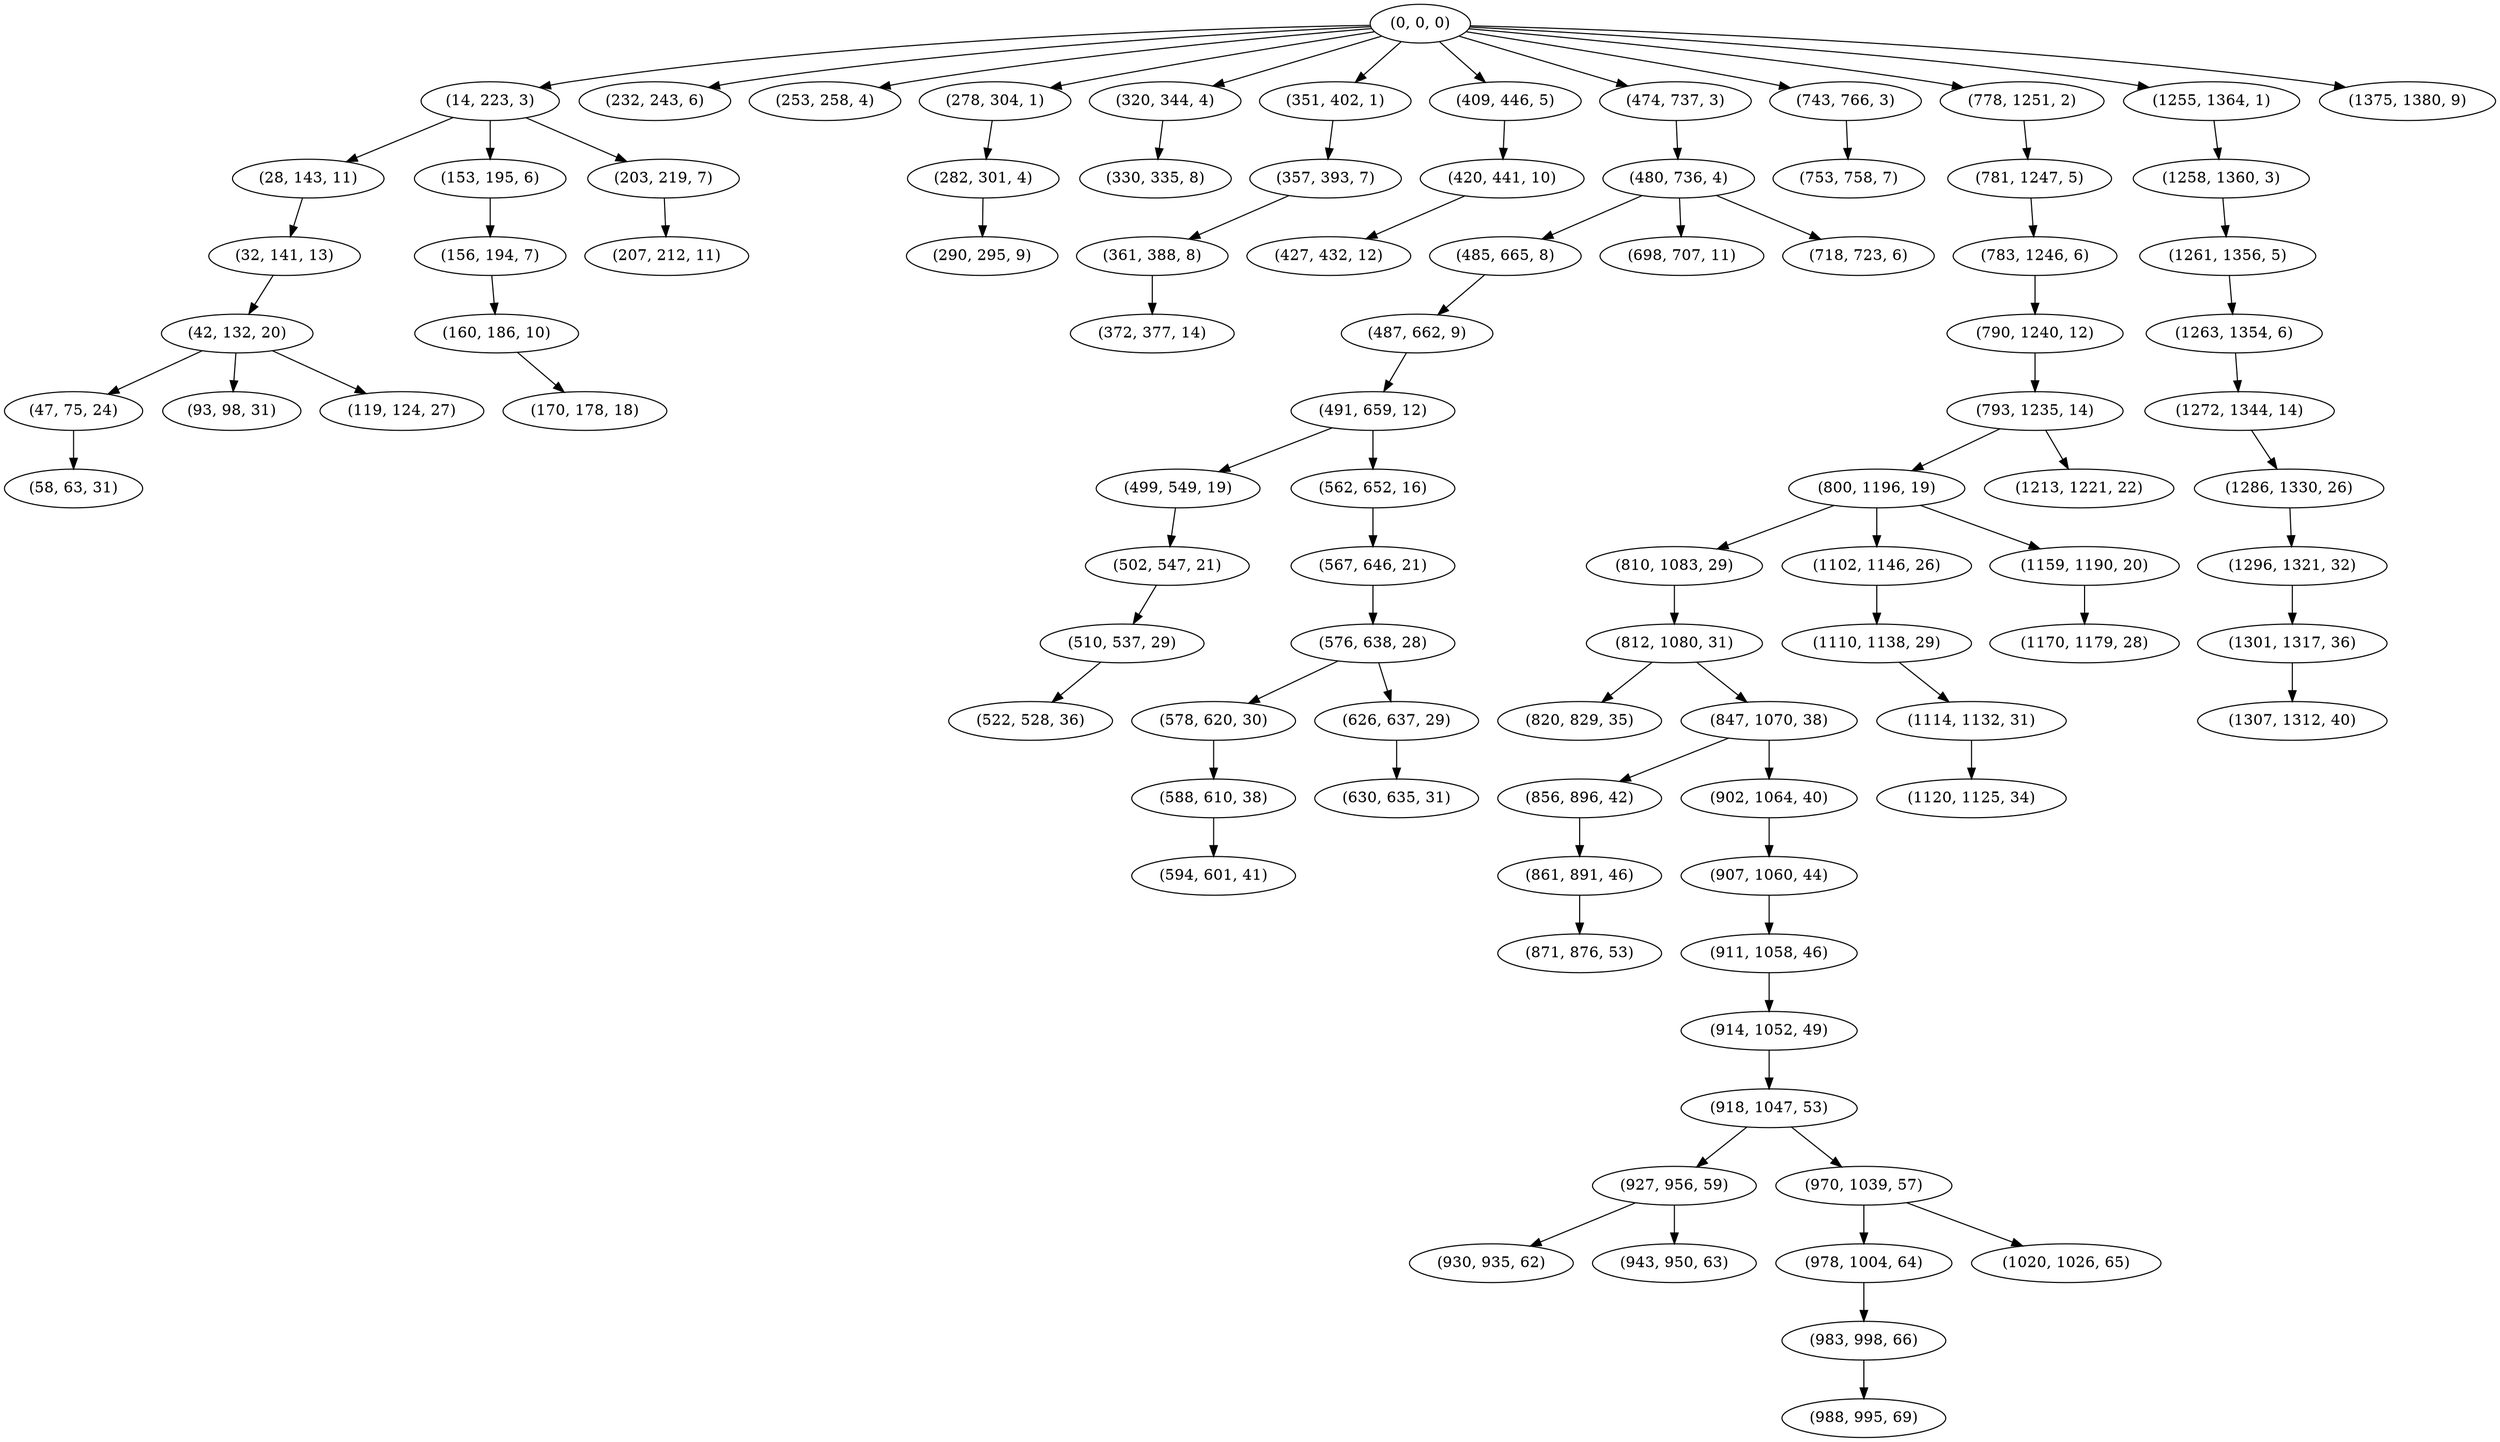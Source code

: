 digraph tree {
    "(0, 0, 0)";
    "(14, 223, 3)";
    "(28, 143, 11)";
    "(32, 141, 13)";
    "(42, 132, 20)";
    "(47, 75, 24)";
    "(58, 63, 31)";
    "(93, 98, 31)";
    "(119, 124, 27)";
    "(153, 195, 6)";
    "(156, 194, 7)";
    "(160, 186, 10)";
    "(170, 178, 18)";
    "(203, 219, 7)";
    "(207, 212, 11)";
    "(232, 243, 6)";
    "(253, 258, 4)";
    "(278, 304, 1)";
    "(282, 301, 4)";
    "(290, 295, 9)";
    "(320, 344, 4)";
    "(330, 335, 8)";
    "(351, 402, 1)";
    "(357, 393, 7)";
    "(361, 388, 8)";
    "(372, 377, 14)";
    "(409, 446, 5)";
    "(420, 441, 10)";
    "(427, 432, 12)";
    "(474, 737, 3)";
    "(480, 736, 4)";
    "(485, 665, 8)";
    "(487, 662, 9)";
    "(491, 659, 12)";
    "(499, 549, 19)";
    "(502, 547, 21)";
    "(510, 537, 29)";
    "(522, 528, 36)";
    "(562, 652, 16)";
    "(567, 646, 21)";
    "(576, 638, 28)";
    "(578, 620, 30)";
    "(588, 610, 38)";
    "(594, 601, 41)";
    "(626, 637, 29)";
    "(630, 635, 31)";
    "(698, 707, 11)";
    "(718, 723, 6)";
    "(743, 766, 3)";
    "(753, 758, 7)";
    "(778, 1251, 2)";
    "(781, 1247, 5)";
    "(783, 1246, 6)";
    "(790, 1240, 12)";
    "(793, 1235, 14)";
    "(800, 1196, 19)";
    "(810, 1083, 29)";
    "(812, 1080, 31)";
    "(820, 829, 35)";
    "(847, 1070, 38)";
    "(856, 896, 42)";
    "(861, 891, 46)";
    "(871, 876, 53)";
    "(902, 1064, 40)";
    "(907, 1060, 44)";
    "(911, 1058, 46)";
    "(914, 1052, 49)";
    "(918, 1047, 53)";
    "(927, 956, 59)";
    "(930, 935, 62)";
    "(943, 950, 63)";
    "(970, 1039, 57)";
    "(978, 1004, 64)";
    "(983, 998, 66)";
    "(988, 995, 69)";
    "(1020, 1026, 65)";
    "(1102, 1146, 26)";
    "(1110, 1138, 29)";
    "(1114, 1132, 31)";
    "(1120, 1125, 34)";
    "(1159, 1190, 20)";
    "(1170, 1179, 28)";
    "(1213, 1221, 22)";
    "(1255, 1364, 1)";
    "(1258, 1360, 3)";
    "(1261, 1356, 5)";
    "(1263, 1354, 6)";
    "(1272, 1344, 14)";
    "(1286, 1330, 26)";
    "(1296, 1321, 32)";
    "(1301, 1317, 36)";
    "(1307, 1312, 40)";
    "(1375, 1380, 9)";
    "(0, 0, 0)" -> "(14, 223, 3)";
    "(0, 0, 0)" -> "(232, 243, 6)";
    "(0, 0, 0)" -> "(253, 258, 4)";
    "(0, 0, 0)" -> "(278, 304, 1)";
    "(0, 0, 0)" -> "(320, 344, 4)";
    "(0, 0, 0)" -> "(351, 402, 1)";
    "(0, 0, 0)" -> "(409, 446, 5)";
    "(0, 0, 0)" -> "(474, 737, 3)";
    "(0, 0, 0)" -> "(743, 766, 3)";
    "(0, 0, 0)" -> "(778, 1251, 2)";
    "(0, 0, 0)" -> "(1255, 1364, 1)";
    "(0, 0, 0)" -> "(1375, 1380, 9)";
    "(14, 223, 3)" -> "(28, 143, 11)";
    "(14, 223, 3)" -> "(153, 195, 6)";
    "(14, 223, 3)" -> "(203, 219, 7)";
    "(28, 143, 11)" -> "(32, 141, 13)";
    "(32, 141, 13)" -> "(42, 132, 20)";
    "(42, 132, 20)" -> "(47, 75, 24)";
    "(42, 132, 20)" -> "(93, 98, 31)";
    "(42, 132, 20)" -> "(119, 124, 27)";
    "(47, 75, 24)" -> "(58, 63, 31)";
    "(153, 195, 6)" -> "(156, 194, 7)";
    "(156, 194, 7)" -> "(160, 186, 10)";
    "(160, 186, 10)" -> "(170, 178, 18)";
    "(203, 219, 7)" -> "(207, 212, 11)";
    "(278, 304, 1)" -> "(282, 301, 4)";
    "(282, 301, 4)" -> "(290, 295, 9)";
    "(320, 344, 4)" -> "(330, 335, 8)";
    "(351, 402, 1)" -> "(357, 393, 7)";
    "(357, 393, 7)" -> "(361, 388, 8)";
    "(361, 388, 8)" -> "(372, 377, 14)";
    "(409, 446, 5)" -> "(420, 441, 10)";
    "(420, 441, 10)" -> "(427, 432, 12)";
    "(474, 737, 3)" -> "(480, 736, 4)";
    "(480, 736, 4)" -> "(485, 665, 8)";
    "(480, 736, 4)" -> "(698, 707, 11)";
    "(480, 736, 4)" -> "(718, 723, 6)";
    "(485, 665, 8)" -> "(487, 662, 9)";
    "(487, 662, 9)" -> "(491, 659, 12)";
    "(491, 659, 12)" -> "(499, 549, 19)";
    "(491, 659, 12)" -> "(562, 652, 16)";
    "(499, 549, 19)" -> "(502, 547, 21)";
    "(502, 547, 21)" -> "(510, 537, 29)";
    "(510, 537, 29)" -> "(522, 528, 36)";
    "(562, 652, 16)" -> "(567, 646, 21)";
    "(567, 646, 21)" -> "(576, 638, 28)";
    "(576, 638, 28)" -> "(578, 620, 30)";
    "(576, 638, 28)" -> "(626, 637, 29)";
    "(578, 620, 30)" -> "(588, 610, 38)";
    "(588, 610, 38)" -> "(594, 601, 41)";
    "(626, 637, 29)" -> "(630, 635, 31)";
    "(743, 766, 3)" -> "(753, 758, 7)";
    "(778, 1251, 2)" -> "(781, 1247, 5)";
    "(781, 1247, 5)" -> "(783, 1246, 6)";
    "(783, 1246, 6)" -> "(790, 1240, 12)";
    "(790, 1240, 12)" -> "(793, 1235, 14)";
    "(793, 1235, 14)" -> "(800, 1196, 19)";
    "(793, 1235, 14)" -> "(1213, 1221, 22)";
    "(800, 1196, 19)" -> "(810, 1083, 29)";
    "(800, 1196, 19)" -> "(1102, 1146, 26)";
    "(800, 1196, 19)" -> "(1159, 1190, 20)";
    "(810, 1083, 29)" -> "(812, 1080, 31)";
    "(812, 1080, 31)" -> "(820, 829, 35)";
    "(812, 1080, 31)" -> "(847, 1070, 38)";
    "(847, 1070, 38)" -> "(856, 896, 42)";
    "(847, 1070, 38)" -> "(902, 1064, 40)";
    "(856, 896, 42)" -> "(861, 891, 46)";
    "(861, 891, 46)" -> "(871, 876, 53)";
    "(902, 1064, 40)" -> "(907, 1060, 44)";
    "(907, 1060, 44)" -> "(911, 1058, 46)";
    "(911, 1058, 46)" -> "(914, 1052, 49)";
    "(914, 1052, 49)" -> "(918, 1047, 53)";
    "(918, 1047, 53)" -> "(927, 956, 59)";
    "(918, 1047, 53)" -> "(970, 1039, 57)";
    "(927, 956, 59)" -> "(930, 935, 62)";
    "(927, 956, 59)" -> "(943, 950, 63)";
    "(970, 1039, 57)" -> "(978, 1004, 64)";
    "(970, 1039, 57)" -> "(1020, 1026, 65)";
    "(978, 1004, 64)" -> "(983, 998, 66)";
    "(983, 998, 66)" -> "(988, 995, 69)";
    "(1102, 1146, 26)" -> "(1110, 1138, 29)";
    "(1110, 1138, 29)" -> "(1114, 1132, 31)";
    "(1114, 1132, 31)" -> "(1120, 1125, 34)";
    "(1159, 1190, 20)" -> "(1170, 1179, 28)";
    "(1255, 1364, 1)" -> "(1258, 1360, 3)";
    "(1258, 1360, 3)" -> "(1261, 1356, 5)";
    "(1261, 1356, 5)" -> "(1263, 1354, 6)";
    "(1263, 1354, 6)" -> "(1272, 1344, 14)";
    "(1272, 1344, 14)" -> "(1286, 1330, 26)";
    "(1286, 1330, 26)" -> "(1296, 1321, 32)";
    "(1296, 1321, 32)" -> "(1301, 1317, 36)";
    "(1301, 1317, 36)" -> "(1307, 1312, 40)";
}
